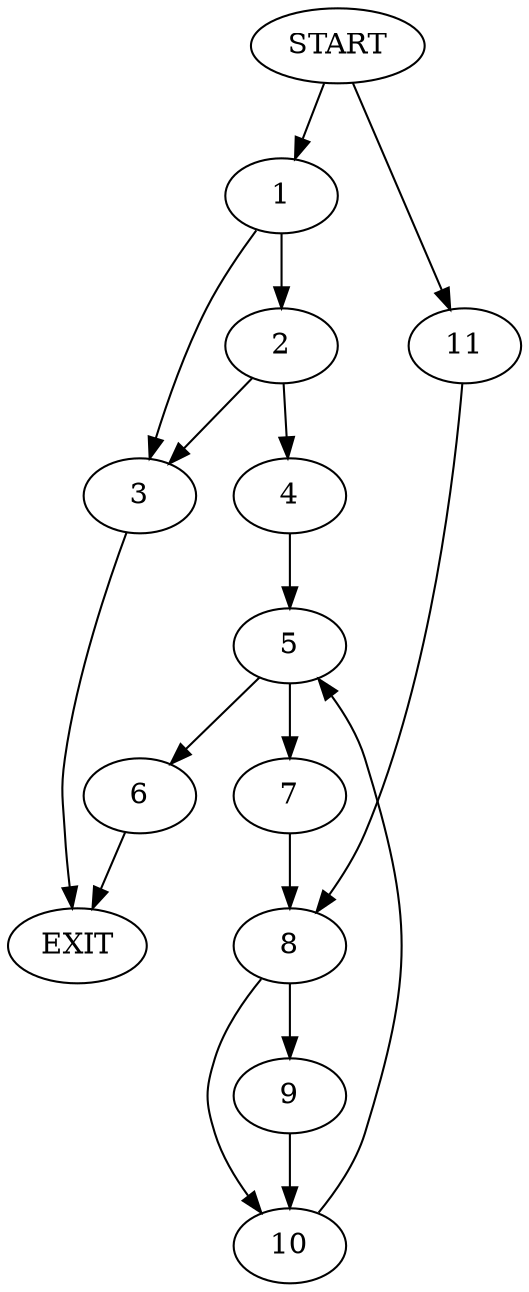 digraph {
0 [label="START"]
12 [label="EXIT"]
0 -> 1
1 -> 2
1 -> 3
2 -> 4
2 -> 3
3 -> 12
4 -> 5
5 -> 6
5 -> 7
7 -> 8
6 -> 12
8 -> 9
8 -> 10
0 -> 11
11 -> 8
10 -> 5
9 -> 10
}
